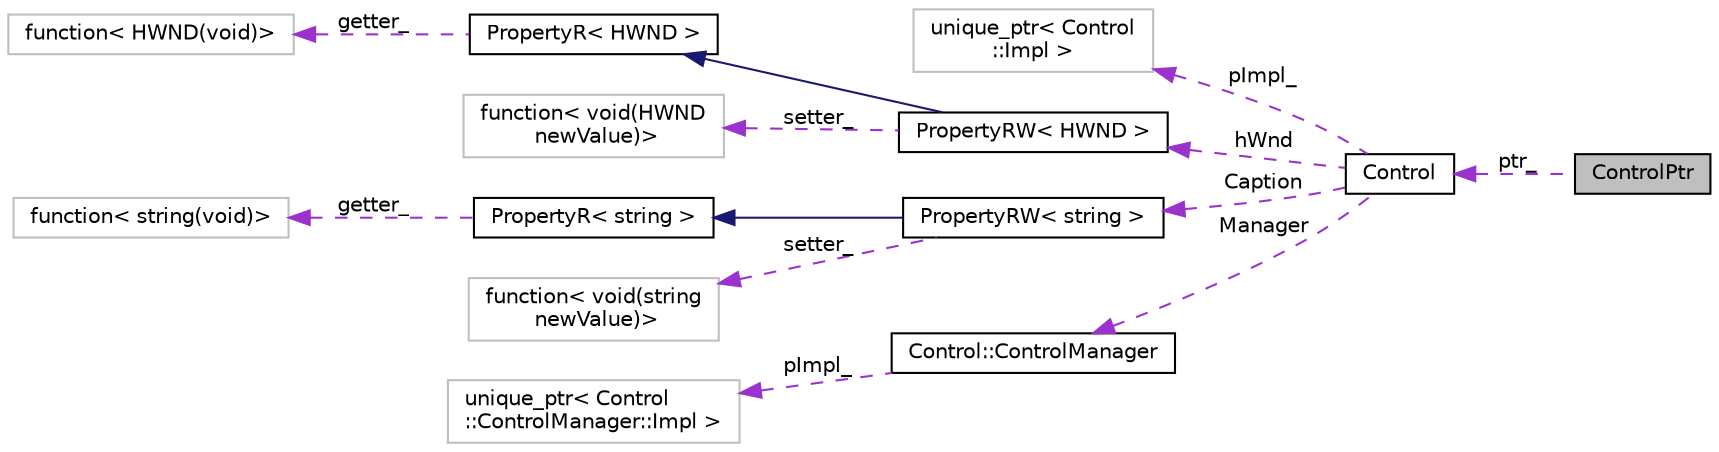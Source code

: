 digraph "ControlPtr"
{
 // INTERACTIVE_SVG=YES
 // LATEX_PDF_SIZE
  edge [fontname="Helvetica",fontsize="10",labelfontname="Helvetica",labelfontsize="10"];
  node [fontname="Helvetica",fontsize="10",shape=record];
  rankdir="LR";
  Node1 [label="ControlPtr",height=0.2,width=0.4,color="black", fillcolor="grey75", style="filled", fontcolor="black",tooltip=" "];
  Node2 -> Node1 [dir="back",color="darkorchid3",fontsize="10",style="dashed",label=" ptr_" ,fontname="Helvetica"];
  Node2 [label="Control",height=0.2,width=0.4,color="black", fillcolor="white", style="filled",URL="$class_control.html",tooltip=" "];
  Node3 -> Node2 [dir="back",color="darkorchid3",fontsize="10",style="dashed",label=" pImpl_" ,fontname="Helvetica"];
  Node3 [label="unique_ptr\< Control\l::Impl \>",height=0.2,width=0.4,color="grey75", fillcolor="white", style="filled",tooltip=" "];
  Node4 -> Node2 [dir="back",color="darkorchid3",fontsize="10",style="dashed",label=" hWnd" ,fontname="Helvetica"];
  Node4 [label="PropertyRW\< HWND \>",height=0.2,width=0.4,color="black", fillcolor="white", style="filled",URL="$struct_property_r_w.html",tooltip=" "];
  Node5 -> Node4 [dir="back",color="midnightblue",fontsize="10",style="solid",fontname="Helvetica"];
  Node5 [label="PropertyR\< HWND \>",height=0.2,width=0.4,color="black", fillcolor="white", style="filled",URL="$struct_property_r.html",tooltip=" "];
  Node6 -> Node5 [dir="back",color="darkorchid3",fontsize="10",style="dashed",label=" getter_" ,fontname="Helvetica"];
  Node6 [label="function\< HWND(void)\>",height=0.2,width=0.4,color="grey75", fillcolor="white", style="filled",tooltip=" "];
  Node7 -> Node4 [dir="back",color="darkorchid3",fontsize="10",style="dashed",label=" setter_" ,fontname="Helvetica"];
  Node7 [label="function\< void(HWND\l newValue)\>",height=0.2,width=0.4,color="grey75", fillcolor="white", style="filled",tooltip=" "];
  Node8 -> Node2 [dir="back",color="darkorchid3",fontsize="10",style="dashed",label=" Caption" ,fontname="Helvetica"];
  Node8 [label="PropertyRW\< string \>",height=0.2,width=0.4,color="black", fillcolor="white", style="filled",URL="$struct_property_r_w.html",tooltip=" "];
  Node9 -> Node8 [dir="back",color="midnightblue",fontsize="10",style="solid",fontname="Helvetica"];
  Node9 [label="PropertyR\< string \>",height=0.2,width=0.4,color="black", fillcolor="white", style="filled",URL="$struct_property_r.html",tooltip=" "];
  Node10 -> Node9 [dir="back",color="darkorchid3",fontsize="10",style="dashed",label=" getter_" ,fontname="Helvetica"];
  Node10 [label="function\< string(void)\>",height=0.2,width=0.4,color="grey75", fillcolor="white", style="filled",tooltip=" "];
  Node11 -> Node8 [dir="back",color="darkorchid3",fontsize="10",style="dashed",label=" setter_" ,fontname="Helvetica"];
  Node11 [label="function\< void(string\l newValue)\>",height=0.2,width=0.4,color="grey75", fillcolor="white", style="filled",tooltip=" "];
  Node12 -> Node2 [dir="back",color="darkorchid3",fontsize="10",style="dashed",label=" Manager" ,fontname="Helvetica"];
  Node12 [label="Control::ControlManager",height=0.2,width=0.4,color="black", fillcolor="white", style="filled",URL="$struct_control_1_1_control_manager.html",tooltip=" "];
  Node13 -> Node12 [dir="back",color="darkorchid3",fontsize="10",style="dashed",label=" pImpl_" ,fontname="Helvetica"];
  Node13 [label="unique_ptr\< Control\l::ControlManager::Impl \>",height=0.2,width=0.4,color="grey75", fillcolor="white", style="filled",tooltip=" "];
}

